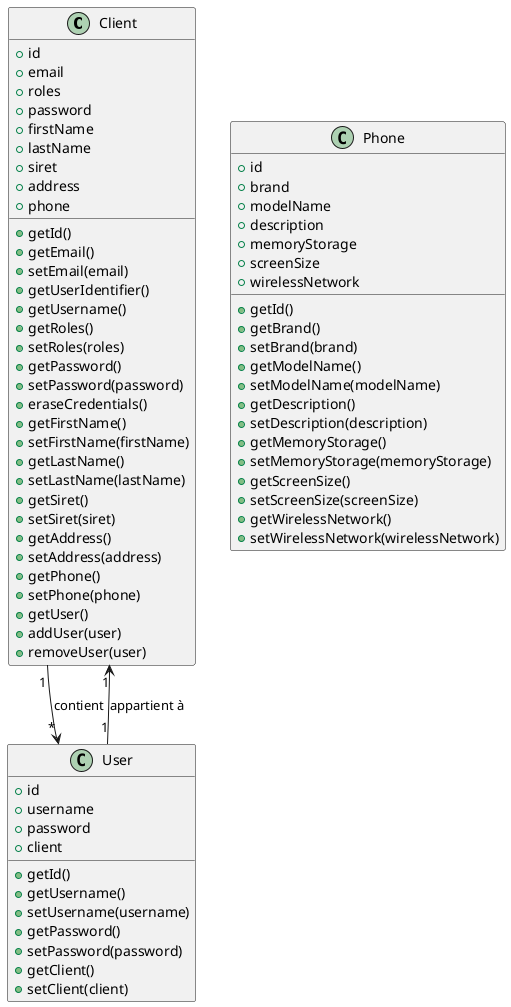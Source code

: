 @startuml

class Client {
    +id
    +email
    +roles
    +password
    +firstName
    +lastName
    +siret
    +address
    +phone

    +getId()
    +getEmail()
    +setEmail(email)
    +getUserIdentifier()
    +getUsername()
    +getRoles()
    +setRoles(roles)
    +getPassword()
    +setPassword(password)
    +eraseCredentials()
    +getFirstName()
    +setFirstName(firstName)
    +getLastName()
    +setLastName(lastName)
    +getSiret()
    +setSiret(siret)
    +getAddress()
    +setAddress(address)
    +getPhone()
    +setPhone(phone)
    +getUser()
    +addUser(user)
    +removeUser(user)
}

class Phone {
    +id
    +brand
    +modelName
    +description
    +memoryStorage
    +screenSize
    +wirelessNetwork

    +getId()
    +getBrand()
    +setBrand(brand)
    +getModelName()
    +setModelName(modelName)
    +getDescription()
    +setDescription(description)
    +getMemoryStorage()
    +setMemoryStorage(memoryStorage)
    +getScreenSize()
    +setScreenSize(screenSize)
    +getWirelessNetwork()
    +setWirelessNetwork(wirelessNetwork)
}

class User {
    +id
    +username
    +password
    +client

    +getId()
    +getUsername()
    +setUsername(username)
    +getPassword()
    +setPassword(password)
    +getClient()
    +setClient(client)
}

Client "1" --> "*" User : contient
User "1" --> "1" Client : appartient à

@enduml
